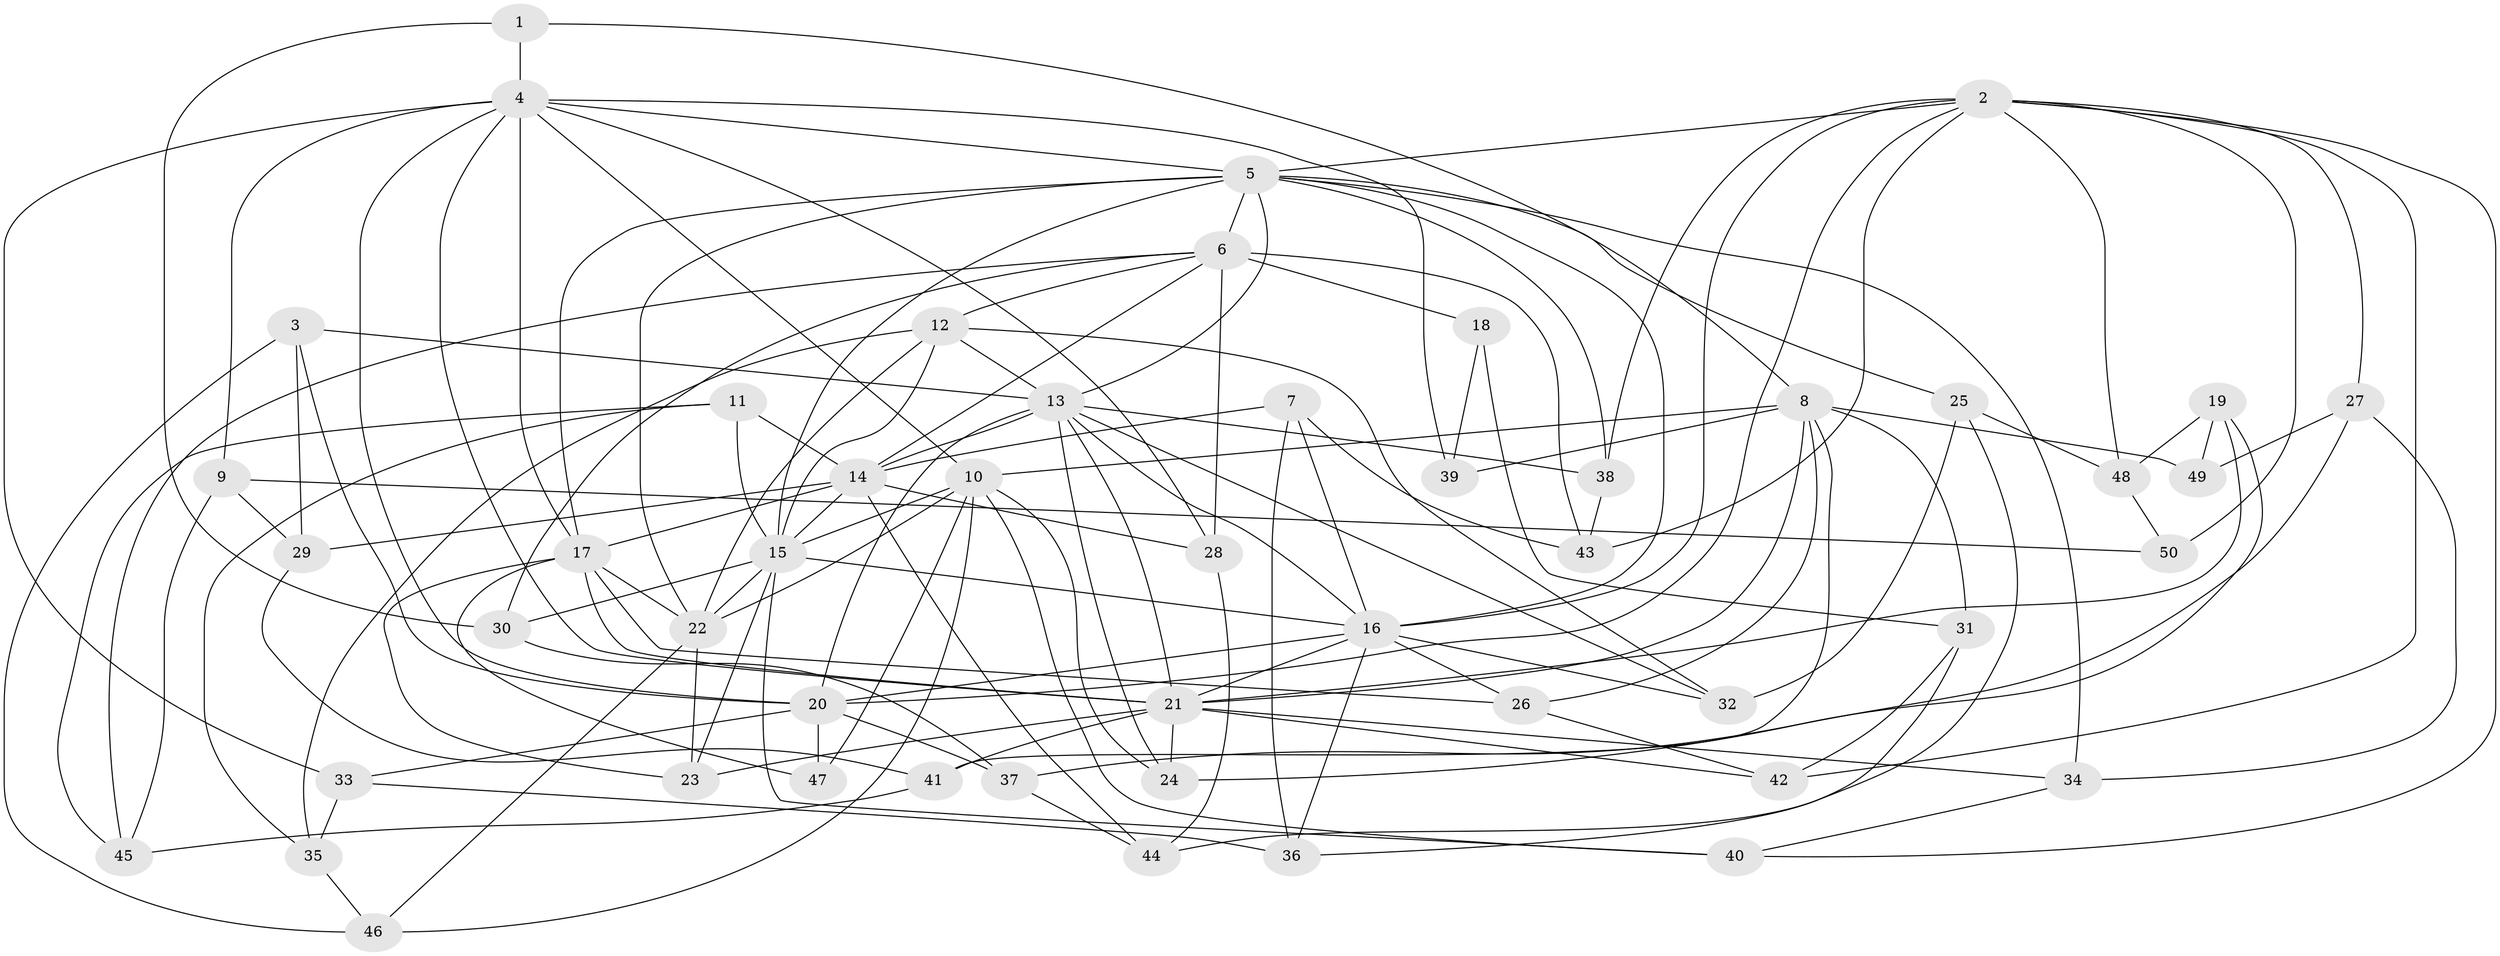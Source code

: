// original degree distribution, {4: 1.0}
// Generated by graph-tools (version 1.1) at 2025/38/03/09/25 02:38:12]
// undirected, 50 vertices, 134 edges
graph export_dot {
graph [start="1"]
  node [color=gray90,style=filled];
  1;
  2;
  3;
  4;
  5;
  6;
  7;
  8;
  9;
  10;
  11;
  12;
  13;
  14;
  15;
  16;
  17;
  18;
  19;
  20;
  21;
  22;
  23;
  24;
  25;
  26;
  27;
  28;
  29;
  30;
  31;
  32;
  33;
  34;
  35;
  36;
  37;
  38;
  39;
  40;
  41;
  42;
  43;
  44;
  45;
  46;
  47;
  48;
  49;
  50;
  1 -- 4 [weight=2.0];
  1 -- 8 [weight=1.0];
  1 -- 30 [weight=1.0];
  2 -- 5 [weight=1.0];
  2 -- 16 [weight=1.0];
  2 -- 20 [weight=2.0];
  2 -- 27 [weight=1.0];
  2 -- 38 [weight=1.0];
  2 -- 40 [weight=1.0];
  2 -- 42 [weight=1.0];
  2 -- 43 [weight=1.0];
  2 -- 48 [weight=1.0];
  2 -- 50 [weight=2.0];
  3 -- 13 [weight=1.0];
  3 -- 20 [weight=1.0];
  3 -- 29 [weight=1.0];
  3 -- 46 [weight=1.0];
  4 -- 5 [weight=1.0];
  4 -- 9 [weight=1.0];
  4 -- 10 [weight=1.0];
  4 -- 17 [weight=2.0];
  4 -- 20 [weight=1.0];
  4 -- 21 [weight=1.0];
  4 -- 28 [weight=1.0];
  4 -- 33 [weight=1.0];
  4 -- 39 [weight=1.0];
  5 -- 6 [weight=2.0];
  5 -- 13 [weight=1.0];
  5 -- 15 [weight=1.0];
  5 -- 16 [weight=1.0];
  5 -- 17 [weight=1.0];
  5 -- 22 [weight=1.0];
  5 -- 25 [weight=1.0];
  5 -- 34 [weight=1.0];
  5 -- 38 [weight=1.0];
  6 -- 12 [weight=1.0];
  6 -- 14 [weight=1.0];
  6 -- 18 [weight=2.0];
  6 -- 28 [weight=1.0];
  6 -- 30 [weight=1.0];
  6 -- 43 [weight=1.0];
  6 -- 45 [weight=1.0];
  7 -- 14 [weight=1.0];
  7 -- 16 [weight=1.0];
  7 -- 36 [weight=1.0];
  7 -- 43 [weight=1.0];
  8 -- 10 [weight=1.0];
  8 -- 21 [weight=1.0];
  8 -- 26 [weight=1.0];
  8 -- 31 [weight=1.0];
  8 -- 39 [weight=2.0];
  8 -- 41 [weight=1.0];
  8 -- 49 [weight=2.0];
  9 -- 29 [weight=1.0];
  9 -- 45 [weight=1.0];
  9 -- 50 [weight=1.0];
  10 -- 15 [weight=2.0];
  10 -- 22 [weight=2.0];
  10 -- 24 [weight=1.0];
  10 -- 40 [weight=1.0];
  10 -- 46 [weight=1.0];
  10 -- 47 [weight=1.0];
  11 -- 14 [weight=1.0];
  11 -- 15 [weight=1.0];
  11 -- 35 [weight=1.0];
  11 -- 45 [weight=1.0];
  12 -- 13 [weight=3.0];
  12 -- 15 [weight=1.0];
  12 -- 22 [weight=1.0];
  12 -- 32 [weight=1.0];
  12 -- 35 [weight=1.0];
  13 -- 14 [weight=1.0];
  13 -- 16 [weight=1.0];
  13 -- 20 [weight=1.0];
  13 -- 21 [weight=1.0];
  13 -- 24 [weight=1.0];
  13 -- 32 [weight=1.0];
  13 -- 38 [weight=1.0];
  14 -- 15 [weight=2.0];
  14 -- 17 [weight=1.0];
  14 -- 28 [weight=1.0];
  14 -- 29 [weight=1.0];
  14 -- 44 [weight=1.0];
  15 -- 16 [weight=1.0];
  15 -- 22 [weight=1.0];
  15 -- 23 [weight=1.0];
  15 -- 30 [weight=1.0];
  15 -- 40 [weight=1.0];
  16 -- 20 [weight=1.0];
  16 -- 21 [weight=1.0];
  16 -- 26 [weight=1.0];
  16 -- 32 [weight=1.0];
  16 -- 36 [weight=1.0];
  17 -- 21 [weight=2.0];
  17 -- 22 [weight=1.0];
  17 -- 23 [weight=1.0];
  17 -- 26 [weight=1.0];
  17 -- 47 [weight=1.0];
  18 -- 31 [weight=1.0];
  18 -- 39 [weight=1.0];
  19 -- 21 [weight=1.0];
  19 -- 24 [weight=1.0];
  19 -- 48 [weight=1.0];
  19 -- 49 [weight=1.0];
  20 -- 33 [weight=1.0];
  20 -- 37 [weight=1.0];
  20 -- 47 [weight=2.0];
  21 -- 23 [weight=1.0];
  21 -- 24 [weight=1.0];
  21 -- 34 [weight=1.0];
  21 -- 41 [weight=1.0];
  21 -- 42 [weight=1.0];
  22 -- 23 [weight=1.0];
  22 -- 46 [weight=1.0];
  25 -- 32 [weight=1.0];
  25 -- 44 [weight=1.0];
  25 -- 48 [weight=1.0];
  26 -- 42 [weight=1.0];
  27 -- 34 [weight=1.0];
  27 -- 37 [weight=1.0];
  27 -- 49 [weight=1.0];
  28 -- 44 [weight=1.0];
  29 -- 41 [weight=1.0];
  30 -- 37 [weight=1.0];
  31 -- 36 [weight=1.0];
  31 -- 42 [weight=1.0];
  33 -- 35 [weight=1.0];
  33 -- 36 [weight=1.0];
  34 -- 40 [weight=1.0];
  35 -- 46 [weight=1.0];
  37 -- 44 [weight=1.0];
  38 -- 43 [weight=1.0];
  41 -- 45 [weight=1.0];
  48 -- 50 [weight=1.0];
}

